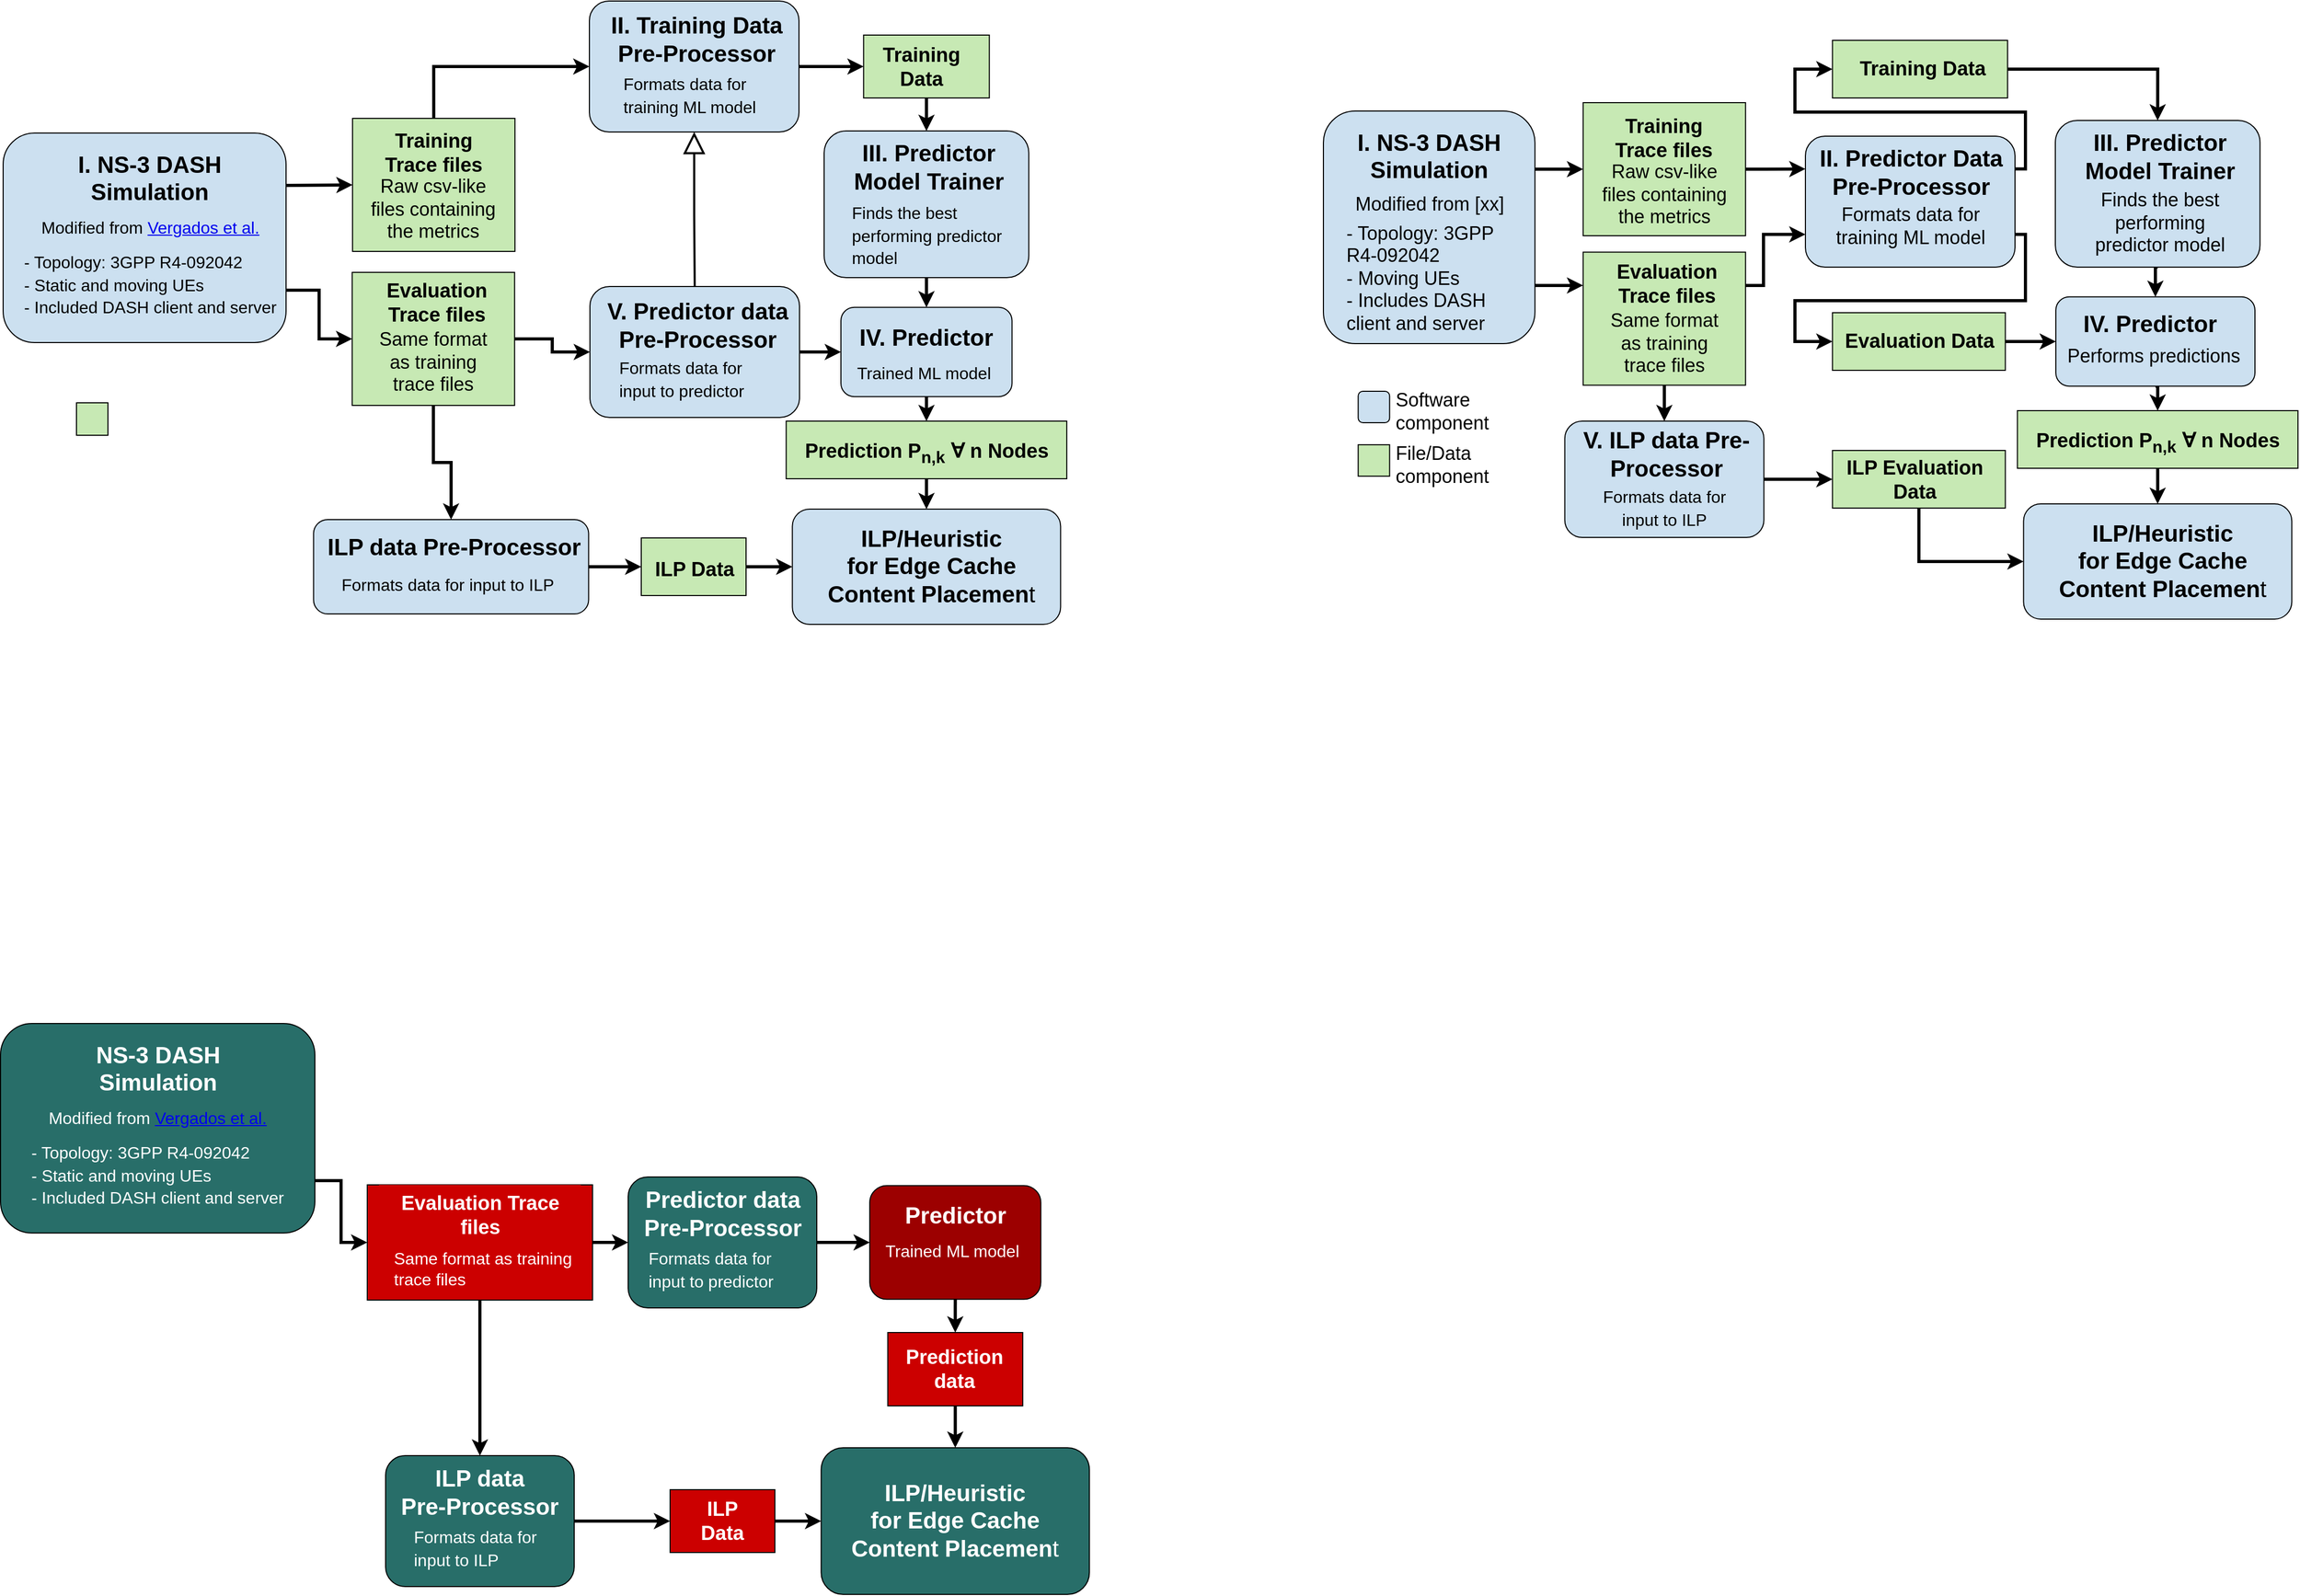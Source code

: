 <mxfile version="13.3.5" type="device"><diagram id="o5oEOTr0nIPEiHpGwdOj" name="Page-1"><mxGraphModel dx="1564" dy="854" grid="1" gridSize="10" guides="1" tooltips="1" connect="1" arrows="1" fold="1" page="1" pageScale="1" pageWidth="1169" pageHeight="827" math="0" shadow="0"><root><mxCell id="0"/><mxCell id="1" parent="0"/><mxCell id="I3qccn8HFpGEcbXWNrVS-27" style="edgeStyle=orthogonalEdgeStyle;rounded=0;orthogonalLoop=1;jettySize=auto;html=1;exitX=1;exitY=0.75;exitDx=0;exitDy=0;entryX=0;entryY=0.5;entryDx=0;entryDy=0;strokeWidth=3;fontSize=16;fontColor=#FFFFFF;" parent="1" source="I3qccn8HFpGEcbXWNrVS-1" target="I3qccn8HFpGEcbXWNrVS-16" edge="1"><mxGeometry relative="1" as="geometry"/></mxCell><mxCell id="I3qccn8HFpGEcbXWNrVS-1" value="" style="rounded=1;whiteSpace=wrap;html=1;fontColor=none;noLabel=1;fillColor=#CCE0F0;" parent="1" vertex="1"><mxGeometry x="60" y="230" width="270" height="200" as="geometry"/></mxCell><mxCell id="I3qccn8HFpGEcbXWNrVS-2" value="&lt;span style=&quot;font-size: 16px&quot;&gt;Modified from&amp;nbsp;&lt;a href=&quot;https://github.com/djvergad/dash&quot;&gt;Vergados et al.&lt;/a&gt;&lt;/span&gt;" style="text;html=1;strokeColor=none;fillColor=none;align=center;verticalAlign=middle;whiteSpace=wrap;rounded=0;fontSize=18;" parent="1" vertex="1"><mxGeometry x="77.5" y="300" width="245" height="40" as="geometry"/></mxCell><mxCell id="I3qccn8HFpGEcbXWNrVS-3" value="&lt;font style=&quot;font-size: 16px&quot;&gt;- Topology: 3GPP R4-092042&amp;nbsp;&lt;br&gt;- Static and moving UEs&lt;br&gt;- Included DASH client and server&lt;/font&gt;" style="text;html=1;strokeColor=none;fillColor=none;align=left;verticalAlign=middle;whiteSpace=wrap;rounded=0;fontSize=18;" parent="1" vertex="1"><mxGeometry x="77.505" y="340" width="243.75" height="70" as="geometry"/></mxCell><mxCell id="I3qccn8HFpGEcbXWNrVS-7" value="&lt;span style=&quot;font-family: &amp;#34;helvetica&amp;#34; ; font-style: normal ; letter-spacing: normal ; text-indent: 0px ; text-transform: none ; word-spacing: 0px ; display: inline ; float: none&quot;&gt;&lt;font size=&quot;1&quot;&gt;&lt;b style=&quot;font-size: 22px&quot;&gt;I. NS-3 DASH Simulation&lt;/b&gt;&lt;/font&gt;&lt;/span&gt;" style="text;whiteSpace=wrap;html=1;fontSize=18;align=center;" parent="1" vertex="1"><mxGeometry x="85.0" y="241.25" width="230" height="40" as="geometry"/></mxCell><mxCell id="I3qccn8HFpGEcbXWNrVS-64" style="edgeStyle=orthogonalEdgeStyle;rounded=0;orthogonalLoop=1;jettySize=auto;html=1;exitX=1;exitY=0.5;exitDx=0;exitDy=0;entryX=0;entryY=0.5;entryDx=0;entryDy=0;startArrow=none;startFill=0;startSize=6;endArrow=classic;endFill=1;endSize=6;strokeWidth=3;fontSize=16;fontColor=#FFFFFF;" parent="1" source="I3qccn8HFpGEcbXWNrVS-16" target="I3qccn8HFpGEcbXWNrVS-56" edge="1"><mxGeometry relative="1" as="geometry"/></mxCell><mxCell id="I3qccn8HFpGEcbXWNrVS-72" style="edgeStyle=orthogonalEdgeStyle;rounded=0;orthogonalLoop=1;jettySize=auto;html=1;exitX=0.5;exitY=1;exitDx=0;exitDy=0;entryX=0.5;entryY=0;entryDx=0;entryDy=0;startArrow=none;startFill=0;startSize=6;endArrow=classic;endFill=1;endSize=6;strokeWidth=3;fontSize=16;fontColor=#FFFFFF;" parent="1" source="I3qccn8HFpGEcbXWNrVS-16" target="I3qccn8HFpGEcbXWNrVS-69" edge="1"><mxGeometry relative="1" as="geometry"/></mxCell><mxCell id="I3qccn8HFpGEcbXWNrVS-16" value="" style="rounded=0;whiteSpace=wrap;html=1;fontSize=18;align=left;fillColor=#C7E9B4;noLabel=1;fontColor=none;" parent="1" vertex="1"><mxGeometry x="393.12" y="363" width="155" height="127" as="geometry"/></mxCell><mxCell id="I3qccn8HFpGEcbXWNrVS-17" value="&lt;div&gt;&lt;font face=&quot;helvetica&quot; size=&quot;1&quot;&gt;&lt;b style=&quot;font-size: 19px&quot;&gt;Evaluation Trace files&lt;/b&gt;&lt;/font&gt;&lt;/div&gt;" style="text;whiteSpace=wrap;html=1;fontSize=18;align=center;" parent="1" vertex="1"><mxGeometry x="406.56" y="363" width="134.37" height="60" as="geometry"/></mxCell><mxCell id="I3qccn8HFpGEcbXWNrVS-20" value="" style="rounded=1;whiteSpace=wrap;html=1;fontColor=none;noLabel=1;fillColor=#CCE0F0;" parent="1" vertex="1"><mxGeometry x="813.18" y="589" width="256" height="110" as="geometry"/></mxCell><mxCell id="I3qccn8HFpGEcbXWNrVS-21" value="&lt;span style=&quot;font-size: 22px&quot;&gt;&lt;b&gt;ILP/Heuristic &lt;br&gt;for Edge Cache Content Placemen&lt;/b&gt;t&lt;/span&gt;" style="text;html=1;strokeColor=none;fillColor=none;align=center;verticalAlign=middle;whiteSpace=wrap;rounded=0;fontSize=18;" parent="1" vertex="1"><mxGeometry x="827.02" y="594" width="238.32" height="100" as="geometry"/></mxCell><mxCell id="I3qccn8HFpGEcbXWNrVS-31" value="&lt;div style=&quot;font-size: 18px;&quot;&gt;Same format as training trace files&lt;/div&gt;" style="text;html=1;strokeColor=none;align=center;verticalAlign=middle;whiteSpace=wrap;rounded=0;fontSize=18;" parent="1" vertex="1"><mxGeometry x="407.34" y="421.5" width="126.56" height="55" as="geometry"/></mxCell><mxCell id="I3qccn8HFpGEcbXWNrVS-68" style="edgeStyle=orthogonalEdgeStyle;rounded=0;orthogonalLoop=1;jettySize=auto;html=1;exitX=0.5;exitY=1;exitDx=0;exitDy=0;entryX=0.5;entryY=0;entryDx=0;entryDy=0;startArrow=none;startFill=0;startSize=6;endArrow=classic;endFill=1;endSize=6;strokeWidth=3;fontSize=16;fontColor=#FFFFFF;" parent="1" source="I3qccn8HFpGEcbXWNrVS-5" target="I3qccn8HFpGEcbXWNrVS-34" edge="1"><mxGeometry relative="1" as="geometry"/></mxCell><mxCell id="I3qccn8HFpGEcbXWNrVS-5" value="" style="rounded=1;whiteSpace=wrap;html=1;fontColor=none;noLabel=1;fillColor=#CCE0F0;" parent="1" vertex="1"><mxGeometry x="843.52" y="228" width="195.31" height="140" as="geometry"/></mxCell><mxCell id="I3qccn8HFpGEcbXWNrVS-6" value="&lt;span style=&quot;font-size: 22px&quot;&gt;&lt;b&gt;III. Predictor Model Trainer&lt;/b&gt;&lt;/span&gt;" style="text;html=1;strokeColor=none;fillColor=none;align=center;verticalAlign=middle;whiteSpace=wrap;rounded=0;fontSize=18;" parent="1" vertex="1"><mxGeometry x="867.9" y="233" width="150.93" height="60" as="geometry"/></mxCell><mxCell id="I3qccn8HFpGEcbXWNrVS-19" value="&lt;font style=&quot;font-size: 16px&quot;&gt;Finds the best performing predictor model&lt;/font&gt;" style="text;html=1;strokeColor=none;fillColor=none;align=left;verticalAlign=middle;whiteSpace=wrap;rounded=0;fontSize=18;" parent="1" vertex="1"><mxGeometry x="867.9" y="293" width="156.56" height="70" as="geometry"/></mxCell><mxCell id="I3qccn8HFpGEcbXWNrVS-81" style="edgeStyle=orthogonalEdgeStyle;rounded=0;orthogonalLoop=1;jettySize=auto;html=1;exitX=0.5;exitY=1;exitDx=0;exitDy=0;entryX=0.5;entryY=0;entryDx=0;entryDy=0;startArrow=none;startFill=0;startSize=6;endArrow=classic;endFill=1;endSize=6;strokeWidth=3;fontSize=16;fontColor=#FFFFFF;" parent="1" source="I3qccn8HFpGEcbXWNrVS-34" target="I3qccn8HFpGEcbXWNrVS-75" edge="1"><mxGeometry relative="1" as="geometry"/></mxCell><mxCell id="I3qccn8HFpGEcbXWNrVS-34" value="" style="rounded=1;whiteSpace=wrap;html=1;fontColor=none;noLabel=1;fillColor=#CCE0F0;" parent="1" vertex="1"><mxGeometry x="859.54" y="396.38" width="163.27" height="85.25" as="geometry"/></mxCell><mxCell id="I3qccn8HFpGEcbXWNrVS-35" value="&lt;span style=&quot;font-size: 22px&quot;&gt;&lt;b&gt;IV. Predictor&lt;/b&gt;&lt;/span&gt;" style="text;html=1;strokeColor=none;align=center;verticalAlign=middle;whiteSpace=wrap;rounded=0;fontSize=18;" parent="1" vertex="1"><mxGeometry x="866.18" y="405.63" width="150" height="40" as="geometry"/></mxCell><mxCell id="I3qccn8HFpGEcbXWNrVS-54" style="edgeStyle=orthogonalEdgeStyle;rounded=0;orthogonalLoop=1;jettySize=auto;html=1;exitX=0.5;exitY=0;exitDx=0;exitDy=0;entryX=0;entryY=0.5;entryDx=0;entryDy=0;strokeWidth=3;fontSize=16;fontColor=#FFFFFF;" parent="1" source="I3qccn8HFpGEcbXWNrVS-4" target="I3qccn8HFpGEcbXWNrVS-41" edge="1"><mxGeometry relative="1" as="geometry"/></mxCell><mxCell id="I3qccn8HFpGEcbXWNrVS-4" value="" style="rounded=0;whiteSpace=wrap;html=1;fontSize=18;align=left;fillColor=#C7E9B4;noLabel=1;fontColor=none;" parent="1" vertex="1"><mxGeometry x="393.44" y="216" width="155" height="127" as="geometry"/></mxCell><mxCell id="I3qccn8HFpGEcbXWNrVS-10" value="&lt;div&gt;&lt;font face=&quot;helvetica&quot; size=&quot;1&quot;&gt;&lt;b style=&quot;font-size: 19px&quot;&gt;Training Trace files&lt;/b&gt;&lt;/font&gt;&lt;/div&gt;" style="text;whiteSpace=wrap;html=1;fontSize=18;align=center;" parent="1" vertex="1"><mxGeometry x="412.5" y="220.25" width="116.25" height="48.75" as="geometry"/></mxCell><mxCell id="I3qccn8HFpGEcbXWNrVS-13" value="&lt;div style=&quot;font-size: 18px&quot;&gt;&lt;span style=&quot;font-size: 18px&quot;&gt;Raw csv-like files containing the metrics&lt;/span&gt;&lt;/div&gt;" style="text;html=1;strokeColor=none;align=center;verticalAlign=middle;whiteSpace=wrap;rounded=0;fontSize=18;" parent="1" vertex="1"><mxGeometry x="403.12" y="278" width="135" height="50" as="geometry"/></mxCell><mxCell id="I3qccn8HFpGEcbXWNrVS-49" value="" style="edgeStyle=orthogonalEdgeStyle;rounded=0;orthogonalLoop=1;jettySize=auto;html=1;strokeWidth=3;fontSize=16;fontColor=#FFFFFF;entryX=0;entryY=0.5;entryDx=0;entryDy=0;" parent="1" source="I3qccn8HFpGEcbXWNrVS-41" target="I3qccn8HFpGEcbXWNrVS-44" edge="1"><mxGeometry relative="1" as="geometry"/></mxCell><mxCell id="I3qccn8HFpGEcbXWNrVS-59" style="edgeStyle=orthogonalEdgeStyle;rounded=0;orthogonalLoop=1;jettySize=auto;html=1;exitX=0.5;exitY=1;exitDx=0;exitDy=0;entryX=0.5;entryY=0;entryDx=0;entryDy=0;strokeWidth=2;fontSize=16;fontColor=#FFFFFF;startArrow=block;startFill=0;endArrow=none;endFill=0;endSize=18;startSize=16;" parent="1" source="I3qccn8HFpGEcbXWNrVS-41" target="I3qccn8HFpGEcbXWNrVS-56" edge="1"><mxGeometry relative="1" as="geometry"/></mxCell><mxCell id="I3qccn8HFpGEcbXWNrVS-41" value="" style="rounded=1;whiteSpace=wrap;html=1;fontColor=none;noLabel=1;fillColor=#CCE0F0;" parent="1" vertex="1"><mxGeometry x="619.5" y="104" width="200" height="125" as="geometry"/></mxCell><mxCell id="I3qccn8HFpGEcbXWNrVS-42" value="&lt;span style=&quot;font-size: 22px&quot;&gt;&lt;b&gt;II. Training Data &lt;br&gt;Pre-Processor&lt;/b&gt;&lt;/span&gt;" style="text;html=1;strokeColor=none;fillColor=none;align=center;verticalAlign=middle;whiteSpace=wrap;rounded=0;fontSize=18;" parent="1" vertex="1"><mxGeometry x="636.79" y="121" width="170" height="40" as="geometry"/></mxCell><mxCell id="I3qccn8HFpGEcbXWNrVS-43" value="&lt;span style=&quot;font-size: 16px&quot;&gt;Formats data for training ML model&lt;br&gt;&lt;/span&gt;" style="text;html=1;strokeColor=none;fillColor=none;align=left;verticalAlign=middle;whiteSpace=wrap;rounded=0;fontSize=18;" parent="1" vertex="1"><mxGeometry x="650.0" y="171" width="146" height="45" as="geometry"/></mxCell><mxCell id="I3qccn8HFpGEcbXWNrVS-67" style="edgeStyle=orthogonalEdgeStyle;rounded=0;orthogonalLoop=1;jettySize=auto;html=1;exitX=0.5;exitY=1;exitDx=0;exitDy=0;entryX=0.5;entryY=0;entryDx=0;entryDy=0;startArrow=none;startFill=0;startSize=6;endArrow=classic;endFill=1;endSize=6;strokeWidth=3;fontSize=16;fontColor=#FFFFFF;" parent="1" source="I3qccn8HFpGEcbXWNrVS-44" target="I3qccn8HFpGEcbXWNrVS-5" edge="1"><mxGeometry relative="1" as="geometry"/></mxCell><mxCell id="I3qccn8HFpGEcbXWNrVS-44" value="" style="rounded=0;whiteSpace=wrap;html=1;fontSize=18;align=left;fillColor=#C7E9B4;noLabel=1;fontColor=none;" parent="1" vertex="1"><mxGeometry x="881.17" y="136.5" width="120" height="60" as="geometry"/></mxCell><mxCell id="I3qccn8HFpGEcbXWNrVS-45" value="&lt;b&gt;&lt;font style=&quot;font-size: 19px&quot;&gt;Training Data&lt;/font&gt;&lt;/b&gt;" style="text;html=1;strokeColor=none;align=center;verticalAlign=middle;whiteSpace=wrap;rounded=0;fontSize=18;fillColor=#C7E9B4;" parent="1" vertex="1"><mxGeometry x="891.17" y="146.5" width="90.5" height="40" as="geometry"/></mxCell><mxCell id="I3qccn8HFpGEcbXWNrVS-66" style="edgeStyle=orthogonalEdgeStyle;rounded=0;orthogonalLoop=1;jettySize=auto;html=1;exitX=1;exitY=0.5;exitDx=0;exitDy=0;entryX=0;entryY=0.5;entryDx=0;entryDy=0;startArrow=none;startFill=0;startSize=6;endArrow=classic;endFill=1;endSize=6;strokeWidth=3;fontSize=16;fontColor=#FFFFFF;" parent="1" source="I3qccn8HFpGEcbXWNrVS-56" target="I3qccn8HFpGEcbXWNrVS-34" edge="1"><mxGeometry relative="1" as="geometry"/></mxCell><mxCell id="I3qccn8HFpGEcbXWNrVS-56" value="" style="rounded=1;whiteSpace=wrap;html=1;fontColor=none;noLabel=1;fillColor=#CCE0F0;" parent="1" vertex="1"><mxGeometry x="620" y="376.5" width="200" height="125" as="geometry"/></mxCell><mxCell id="I3qccn8HFpGEcbXWNrVS-57" value="&lt;span style=&quot;font-size: 22px&quot;&gt;&lt;b&gt;V. Predictor data Pre-Processor&lt;/b&gt;&lt;/span&gt;" style="text;html=1;strokeColor=none;fillColor=none;align=center;verticalAlign=middle;whiteSpace=wrap;rounded=0;fontSize=18;" parent="1" vertex="1"><mxGeometry x="633.18" y="394" width="180" height="40" as="geometry"/></mxCell><mxCell id="I3qccn8HFpGEcbXWNrVS-58" value="&lt;span style=&quot;font-size: 16px&quot;&gt;Formats data for input to predictor&lt;br&gt;&lt;/span&gt;" style="text;html=1;strokeColor=none;fillColor=none;align=left;verticalAlign=middle;whiteSpace=wrap;rounded=0;fontSize=18;" parent="1" vertex="1"><mxGeometry x="646.0" y="442.5" width="146" height="45" as="geometry"/></mxCell><mxCell id="I3qccn8HFpGEcbXWNrVS-63" value="" style="endArrow=classic;html=1;strokeWidth=3;fontSize=16;fontColor=#FFFFFF;exitX=1;exitY=0.25;exitDx=0;exitDy=0;entryX=0;entryY=0.5;entryDx=0;entryDy=0;" parent="1" source="I3qccn8HFpGEcbXWNrVS-1" target="I3qccn8HFpGEcbXWNrVS-4" edge="1"><mxGeometry width="50" height="50" relative="1" as="geometry"><mxPoint x="330" y="195" as="sourcePoint"/><mxPoint x="380" y="145" as="targetPoint"/><Array as="points"/></mxGeometry></mxCell><mxCell id="I3qccn8HFpGEcbXWNrVS-83" style="edgeStyle=orthogonalEdgeStyle;rounded=0;orthogonalLoop=1;jettySize=auto;html=1;exitX=1;exitY=0.5;exitDx=0;exitDy=0;entryX=0;entryY=0.5;entryDx=0;entryDy=0;startArrow=none;startFill=0;startSize=6;endArrow=classic;endFill=1;endSize=6;strokeWidth=3;fontSize=16;fontColor=#FFFFFF;" parent="1" source="I3qccn8HFpGEcbXWNrVS-69" target="I3qccn8HFpGEcbXWNrVS-73" edge="1"><mxGeometry relative="1" as="geometry"><mxPoint x="628.87" y="647.75" as="targetPoint"/></mxGeometry></mxCell><mxCell id="I3qccn8HFpGEcbXWNrVS-69" value="" style="rounded=1;whiteSpace=wrap;html=1;fontColor=none;noLabel=1;fillColor=#CCE0F0;" parent="1" vertex="1"><mxGeometry x="356.25" y="599" width="262.5" height="90" as="geometry"/></mxCell><mxCell id="I3qccn8HFpGEcbXWNrVS-70" value="&lt;span style=&quot;font-size: 22px&quot;&gt;&lt;b&gt;ILP data Pre-Processor&lt;/b&gt;&lt;/span&gt;" style="text;html=1;strokeColor=none;fillColor=none;align=center;verticalAlign=middle;whiteSpace=wrap;rounded=0;fontSize=18;" parent="1" vertex="1"><mxGeometry x="365.25" y="606.25" width="250.5" height="40" as="geometry"/></mxCell><mxCell id="I3qccn8HFpGEcbXWNrVS-71" value="&lt;span style=&quot;font-size: 16px&quot;&gt;Formats data for input to ILP&lt;br&gt;&lt;/span&gt;" style="text;html=1;strokeColor=none;fillColor=none;align=left;verticalAlign=middle;whiteSpace=wrap;rounded=0;fontSize=18;" parent="1" vertex="1"><mxGeometry x="380.88" y="638.75" width="219.25" height="45" as="geometry"/></mxCell><mxCell id="I3qccn8HFpGEcbXWNrVS-84" style="edgeStyle=orthogonalEdgeStyle;rounded=0;orthogonalLoop=1;jettySize=auto;html=1;exitX=1;exitY=0.5;exitDx=0;exitDy=0;entryX=0;entryY=0.5;entryDx=0;entryDy=0;startArrow=none;startFill=0;startSize=6;endArrow=classic;endFill=1;endSize=6;strokeWidth=3;fontSize=16;fontColor=#FFFFFF;" parent="1" source="I3qccn8HFpGEcbXWNrVS-73" target="I3qccn8HFpGEcbXWNrVS-20" edge="1"><mxGeometry relative="1" as="geometry"/></mxCell><mxCell id="I3qccn8HFpGEcbXWNrVS-73" value="" style="rounded=0;whiteSpace=wrap;html=1;fontSize=19;align=left;fillColor=#C7E9B4;noLabel=1;fontColor=none;" parent="1" vertex="1"><mxGeometry x="669" y="616.5" width="100" height="55" as="geometry"/></mxCell><mxCell id="I3qccn8HFpGEcbXWNrVS-74" value="&lt;span style=&quot;font-size: 19px&quot;&gt;&lt;b style=&quot;font-size: 19px&quot;&gt;ILP Data&lt;/b&gt;&lt;/span&gt;" style="text;html=1;strokeColor=none;align=center;verticalAlign=middle;whiteSpace=wrap;rounded=0;fontSize=19;" parent="1" vertex="1"><mxGeometry x="677.37" y="626.5" width="86.25" height="40" as="geometry"/></mxCell><mxCell id="I3qccn8HFpGEcbXWNrVS-82" style="edgeStyle=orthogonalEdgeStyle;rounded=0;orthogonalLoop=1;jettySize=auto;html=1;exitX=0.5;exitY=1;exitDx=0;exitDy=0;entryX=0.5;entryY=0;entryDx=0;entryDy=0;startArrow=none;startFill=0;startSize=6;endArrow=classic;endFill=1;endSize=6;strokeWidth=3;fontSize=16;fontColor=#FFFFFF;" parent="1" source="I3qccn8HFpGEcbXWNrVS-75" target="I3qccn8HFpGEcbXWNrVS-20" edge="1"><mxGeometry relative="1" as="geometry"/></mxCell><mxCell id="I3qccn8HFpGEcbXWNrVS-75" value="" style="rounded=0;whiteSpace=wrap;html=1;fontSize=18;align=left;fillColor=#C7E9B4;noLabel=1;fontColor=none;" parent="1" vertex="1"><mxGeometry x="807.29" y="505" width="267.79" height="55" as="geometry"/></mxCell><mxCell id="I3qccn8HFpGEcbXWNrVS-77" value="&lt;span style=&quot;font-size: 20px&quot;&gt;&lt;font style=&quot;font-size: 19px&quot;&gt;Prediction P&lt;sub&gt;n,k&lt;/sub&gt;&lt;/font&gt;&lt;font style=&quot;font-size: 20px&quot;&gt;&amp;nbsp;&lt;/font&gt;&lt;/span&gt;&lt;span style=&quot;font-family: sans-serif;&quot;&gt;&lt;font style=&quot;font-size: 19px&quot;&gt;∀ n Nodes&lt;/font&gt;&lt;/span&gt;" style="text;html=1;strokeColor=none;align=center;verticalAlign=middle;whiteSpace=wrap;rounded=0;fontSize=16;fontStyle=1;" parent="1" vertex="1"><mxGeometry x="820.6" y="510" width="241.17" height="50" as="geometry"/></mxCell><mxCell id="I3qccn8HFpGEcbXWNrVS-80" value="&lt;span style=&quot;font-size: 16px&quot;&gt;Trained ML model&lt;br&gt;&lt;/span&gt;" style="text;html=1;strokeColor=none;align=left;verticalAlign=middle;whiteSpace=wrap;rounded=0;fontSize=18;" parent="1" vertex="1"><mxGeometry x="872.84" y="436.38" width="146" height="45" as="geometry"/></mxCell><mxCell id="I3qccn8HFpGEcbXWNrVS-87" style="edgeStyle=orthogonalEdgeStyle;rounded=0;orthogonalLoop=1;jettySize=auto;html=1;exitX=1;exitY=0.75;exitDx=0;exitDy=0;entryX=0;entryY=0.5;entryDx=0;entryDy=0;strokeWidth=3;fontSize=16;fontColor=#FFFFFF;" parent="1" source="I3qccn8HFpGEcbXWNrVS-88" target="I3qccn8HFpGEcbXWNrVS-94" edge="1"><mxGeometry relative="1" as="geometry"/></mxCell><mxCell id="I3qccn8HFpGEcbXWNrVS-88" value="" style="rounded=1;whiteSpace=wrap;html=1;fontColor=none;noLabel=1;fillColor=#286E69;" parent="1" vertex="1"><mxGeometry x="57.5" y="1080" width="300" height="200" as="geometry"/></mxCell><mxCell id="I3qccn8HFpGEcbXWNrVS-89" value="&lt;span style=&quot;font-size: 16px&quot;&gt;Modified from&amp;nbsp;&lt;a href=&quot;https://github.com/djvergad/dash&quot;&gt;Vergados et al.&lt;/a&gt;&lt;/span&gt;" style="text;html=1;strokeColor=none;fillColor=none;align=center;verticalAlign=middle;whiteSpace=wrap;rounded=0;fontSize=18;fontColor=#FFFFFF;" parent="1" vertex="1"><mxGeometry x="85" y="1150" width="245" height="40" as="geometry"/></mxCell><mxCell id="I3qccn8HFpGEcbXWNrVS-90" value="&lt;font style=&quot;font-size: 16px&quot;&gt;- Topology: 3GPP R4-092042&amp;nbsp;&lt;br&gt;- Static and moving UEs&lt;br&gt;- Included DASH client and server&lt;/font&gt;" style="text;html=1;strokeColor=none;fillColor=none;align=left;verticalAlign=middle;whiteSpace=wrap;rounded=0;fontSize=18;fontColor=#FFFFFF;" parent="1" vertex="1"><mxGeometry x="85.005" y="1190" width="243.75" height="70" as="geometry"/></mxCell><mxCell id="I3qccn8HFpGEcbXWNrVS-91" value="&lt;span style=&quot;color: rgb(255 , 255 , 255) ; font-family: &amp;#34;helvetica&amp;#34; ; font-style: normal ; letter-spacing: normal ; text-indent: 0px ; text-transform: none ; word-spacing: 0px ; display: inline ; float: none&quot;&gt;&lt;font size=&quot;1&quot;&gt;&lt;b style=&quot;font-size: 22px&quot;&gt;NS-3 DASH Simulation&lt;/b&gt;&lt;/font&gt;&lt;/span&gt;" style="text;whiteSpace=wrap;html=1;fontSize=18;fontColor=#FFFFFF;align=center;" parent="1" vertex="1"><mxGeometry x="92.5" y="1091.25" width="230" height="40" as="geometry"/></mxCell><mxCell id="I3qccn8HFpGEcbXWNrVS-92" style="edgeStyle=orthogonalEdgeStyle;rounded=0;orthogonalLoop=1;jettySize=auto;html=1;exitX=1;exitY=0.5;exitDx=0;exitDy=0;entryX=0;entryY=0.5;entryDx=0;entryDy=0;startArrow=none;startFill=0;startSize=6;endArrow=classic;endFill=1;endSize=6;strokeWidth=3;fontSize=16;fontColor=#FFFFFF;" parent="1" source="I3qccn8HFpGEcbXWNrVS-94" target="I3qccn8HFpGEcbXWNrVS-119" edge="1"><mxGeometry relative="1" as="geometry"/></mxCell><mxCell id="I3qccn8HFpGEcbXWNrVS-93" style="edgeStyle=orthogonalEdgeStyle;rounded=0;orthogonalLoop=1;jettySize=auto;html=1;exitX=0.5;exitY=1;exitDx=0;exitDy=0;entryX=0.5;entryY=0;entryDx=0;entryDy=0;startArrow=none;startFill=0;startSize=6;endArrow=classic;endFill=1;endSize=6;strokeWidth=3;fontSize=16;fontColor=#FFFFFF;" parent="1" source="I3qccn8HFpGEcbXWNrVS-94" target="I3qccn8HFpGEcbXWNrVS-124" edge="1"><mxGeometry relative="1" as="geometry"/></mxCell><mxCell id="I3qccn8HFpGEcbXWNrVS-94" value="" style="rounded=0;whiteSpace=wrap;html=1;fillColor=#CC0000;fontSize=18;fontColor=#FFFFFF;align=left;" parent="1" vertex="1"><mxGeometry x="407.5" y="1234" width="215" height="110" as="geometry"/></mxCell><mxCell id="I3qccn8HFpGEcbXWNrVS-95" value="&lt;div&gt;&lt;font face=&quot;helvetica&quot; size=&quot;1&quot;&gt;&lt;b style=&quot;font-size: 19px&quot;&gt;Evaluation Trace files&lt;/b&gt;&lt;/font&gt;&lt;/div&gt;" style="text;whiteSpace=wrap;html=1;fontSize=18;fontColor=#FFFFFF;align=center;fillColor=#CC0000;" parent="1" vertex="1"><mxGeometry x="418.75" y="1234" width="192.5" height="60" as="geometry"/></mxCell><mxCell id="I3qccn8HFpGEcbXWNrVS-96" value="" style="rounded=1;whiteSpace=wrap;html=1;fontColor=none;noLabel=1;fillColor=#286E69;" parent="1" vertex="1"><mxGeometry x="840.68" y="1485" width="256" height="140" as="geometry"/></mxCell><mxCell id="I3qccn8HFpGEcbXWNrVS-97" value="&lt;span style=&quot;font-size: 22px&quot;&gt;&lt;b&gt;ILP/Heuristic &lt;br&gt;for Edge Cache Content Placemen&lt;/b&gt;t&lt;/span&gt;" style="text;html=1;strokeColor=none;fillColor=none;align=center;verticalAlign=middle;whiteSpace=wrap;rounded=0;fontSize=18;fontColor=#FFFFFF;" parent="1" vertex="1"><mxGeometry x="849.18" y="1505" width="239" height="100" as="geometry"/></mxCell><mxCell id="I3qccn8HFpGEcbXWNrVS-98" value="&lt;div style=&quot;&quot;&gt;Same format as training trace files&lt;/div&gt;" style="text;html=1;strokeColor=none;fillColor=#CC0000;align=left;verticalAlign=middle;whiteSpace=wrap;rounded=0;fontSize=16;fontColor=#FFFFFF;" parent="1" vertex="1"><mxGeometry x="431.25" y="1304" width="180" height="20" as="geometry"/></mxCell><mxCell id="I3qccn8HFpGEcbXWNrVS-103" style="edgeStyle=orthogonalEdgeStyle;rounded=0;orthogonalLoop=1;jettySize=auto;html=1;exitX=0.5;exitY=1;exitDx=0;exitDy=0;entryX=0.5;entryY=0;entryDx=0;entryDy=0;startArrow=none;startFill=0;startSize=6;endArrow=classic;endFill=1;endSize=6;strokeWidth=3;fontSize=16;fontColor=#FFFFFF;" parent="1" source="I3qccn8HFpGEcbXWNrVS-104" target="I3qccn8HFpGEcbXWNrVS-131" edge="1"><mxGeometry relative="1" as="geometry"/></mxCell><mxCell id="I3qccn8HFpGEcbXWNrVS-104" value="" style="rounded=1;whiteSpace=wrap;html=1;fontColor=none;noLabel=1;fillColor=#9C0000;" parent="1" vertex="1"><mxGeometry x="887.04" y="1234.75" width="163.27" height="108.5" as="geometry"/></mxCell><mxCell id="I3qccn8HFpGEcbXWNrVS-105" value="&lt;span style=&quot;font-size: 22px&quot;&gt;&lt;b&gt;Predictor&lt;/b&gt;&lt;/span&gt;" style="text;html=1;strokeColor=none;fillColor=#9C0000;align=center;verticalAlign=middle;whiteSpace=wrap;rounded=0;fontSize=18;fontColor=#FFFFFF;" parent="1" vertex="1"><mxGeometry x="893.68" y="1244" width="150" height="40" as="geometry"/></mxCell><mxCell id="I3qccn8HFpGEcbXWNrVS-118" style="edgeStyle=orthogonalEdgeStyle;rounded=0;orthogonalLoop=1;jettySize=auto;html=1;exitX=1;exitY=0.5;exitDx=0;exitDy=0;entryX=0;entryY=0.5;entryDx=0;entryDy=0;startArrow=none;startFill=0;startSize=6;endArrow=classic;endFill=1;endSize=6;strokeWidth=3;fontSize=16;fontColor=#FFFFFF;" parent="1" source="I3qccn8HFpGEcbXWNrVS-119" target="I3qccn8HFpGEcbXWNrVS-104" edge="1"><mxGeometry relative="1" as="geometry"/></mxCell><mxCell id="I3qccn8HFpGEcbXWNrVS-119" value="" style="rounded=1;whiteSpace=wrap;html=1;fontColor=none;noLabel=1;fillColor=#286E69;" parent="1" vertex="1"><mxGeometry x="656.5" y="1226.5" width="180" height="125" as="geometry"/></mxCell><mxCell id="I3qccn8HFpGEcbXWNrVS-120" value="&lt;span style=&quot;font-size: 22px&quot;&gt;&lt;b&gt;Predictor data Pre-Processor&lt;/b&gt;&lt;/span&gt;" style="text;html=1;strokeColor=none;fillColor=none;align=center;verticalAlign=middle;whiteSpace=wrap;rounded=0;fontSize=18;fontColor=#FFFFFF;" parent="1" vertex="1"><mxGeometry x="668.5" y="1241.5" width="156" height="40" as="geometry"/></mxCell><mxCell id="I3qccn8HFpGEcbXWNrVS-121" value="&lt;span style=&quot;font-size: 16px&quot;&gt;Formats data for input to predictor&lt;br&gt;&lt;/span&gt;" style="text;html=1;strokeColor=none;fillColor=none;align=left;verticalAlign=middle;whiteSpace=wrap;rounded=0;fontSize=18;fontColor=#FFFFFF;" parent="1" vertex="1"><mxGeometry x="673.5" y="1292.5" width="146" height="45" as="geometry"/></mxCell><mxCell id="I3qccn8HFpGEcbXWNrVS-123" style="edgeStyle=orthogonalEdgeStyle;rounded=0;orthogonalLoop=1;jettySize=auto;html=1;exitX=1;exitY=0.5;exitDx=0;exitDy=0;entryX=0;entryY=0.5;entryDx=0;entryDy=0;startArrow=none;startFill=0;startSize=6;endArrow=classic;endFill=1;endSize=6;strokeWidth=3;fontSize=16;fontColor=#FFFFFF;" parent="1" source="I3qccn8HFpGEcbXWNrVS-124" target="I3qccn8HFpGEcbXWNrVS-128" edge="1"><mxGeometry relative="1" as="geometry"/></mxCell><mxCell id="I3qccn8HFpGEcbXWNrVS-124" value="" style="rounded=1;whiteSpace=wrap;html=1;fontColor=none;noLabel=1;fillColor=#286E69;" parent="1" vertex="1"><mxGeometry x="425" y="1492.5" width="180" height="125" as="geometry"/></mxCell><mxCell id="I3qccn8HFpGEcbXWNrVS-125" value="&lt;span style=&quot;font-size: 22px&quot;&gt;&lt;b&gt;ILP data &lt;br&gt;Pre-Processor&lt;/b&gt;&lt;/span&gt;" style="text;html=1;strokeColor=none;fillColor=none;align=center;verticalAlign=middle;whiteSpace=wrap;rounded=0;fontSize=18;fontColor=#FFFFFF;" parent="1" vertex="1"><mxGeometry x="437" y="1507.5" width="156" height="40" as="geometry"/></mxCell><mxCell id="I3qccn8HFpGEcbXWNrVS-126" value="&lt;span style=&quot;font-size: 16px&quot;&gt;Formats data for input to ILP&lt;br&gt;&lt;/span&gt;" style="text;html=1;strokeColor=none;fillColor=none;align=left;verticalAlign=middle;whiteSpace=wrap;rounded=0;fontSize=18;fontColor=#FFFFFF;" parent="1" vertex="1"><mxGeometry x="449.5" y="1558.5" width="146" height="45" as="geometry"/></mxCell><mxCell id="I3qccn8HFpGEcbXWNrVS-127" style="edgeStyle=orthogonalEdgeStyle;rounded=0;orthogonalLoop=1;jettySize=auto;html=1;exitX=1;exitY=0.5;exitDx=0;exitDy=0;entryX=0;entryY=0.5;entryDx=0;entryDy=0;startArrow=none;startFill=0;startSize=6;endArrow=classic;endFill=1;endSize=6;strokeWidth=3;fontSize=16;fontColor=#FFFFFF;" parent="1" source="I3qccn8HFpGEcbXWNrVS-128" target="I3qccn8HFpGEcbXWNrVS-96" edge="1"><mxGeometry relative="1" as="geometry"/></mxCell><mxCell id="I3qccn8HFpGEcbXWNrVS-128" value="" style="rounded=0;whiteSpace=wrap;html=1;fillColor=#CC0000;fontSize=19;fontColor=#FFFFFF;align=left;" parent="1" vertex="1"><mxGeometry x="696.5" y="1525" width="100" height="60" as="geometry"/></mxCell><mxCell id="I3qccn8HFpGEcbXWNrVS-129" value="&lt;span style=&quot;font-size: 19px&quot;&gt;&lt;b style=&quot;font-size: 19px;&quot;&gt;ILP&lt;br style=&quot;font-size: 19px;&quot;&gt;Data&lt;/b&gt;&lt;/span&gt;" style="text;html=1;strokeColor=none;fillColor=#CC0000;align=center;verticalAlign=middle;whiteSpace=wrap;rounded=0;fontSize=19;fontColor=#FFFFFF;" parent="1" vertex="1"><mxGeometry x="701.25" y="1535" width="90.5" height="40" as="geometry"/></mxCell><mxCell id="I3qccn8HFpGEcbXWNrVS-130" style="edgeStyle=orthogonalEdgeStyle;rounded=0;orthogonalLoop=1;jettySize=auto;html=1;exitX=0.5;exitY=1;exitDx=0;exitDy=0;entryX=0.5;entryY=0;entryDx=0;entryDy=0;startArrow=none;startFill=0;startSize=6;endArrow=classic;endFill=1;endSize=6;strokeWidth=3;fontSize=16;fontColor=#FFFFFF;" parent="1" source="I3qccn8HFpGEcbXWNrVS-131" target="I3qccn8HFpGEcbXWNrVS-96" edge="1"><mxGeometry relative="1" as="geometry"/></mxCell><mxCell id="I3qccn8HFpGEcbXWNrVS-131" value="" style="rounded=0;whiteSpace=wrap;html=1;fillColor=#CC0000;fontSize=18;fontColor=#FFFFFF;align=left;" parent="1" vertex="1"><mxGeometry x="904.26" y="1375" width="128.82" height="70" as="geometry"/></mxCell><mxCell id="I3qccn8HFpGEcbXWNrVS-132" value="&lt;b&gt;&lt;font style=&quot;font-size: 19px&quot;&gt;Prediction data&lt;/font&gt;&lt;/b&gt;" style="text;html=1;strokeColor=none;fillColor=none;align=center;verticalAlign=middle;whiteSpace=wrap;rounded=0;fontSize=16;fontColor=#FFFFFF;" parent="1" vertex="1"><mxGeometry x="913.08" y="1385" width="110" height="50" as="geometry"/></mxCell><mxCell id="I3qccn8HFpGEcbXWNrVS-133" value="&lt;span style=&quot;font-size: 16px&quot;&gt;Trained ML model&lt;br&gt;&lt;/span&gt;" style="text;html=1;strokeColor=none;fillColor=none;align=left;verticalAlign=middle;whiteSpace=wrap;rounded=0;fontSize=18;fontColor=#FFFFFF;" parent="1" vertex="1"><mxGeometry x="900.34" y="1274.75" width="146" height="45" as="geometry"/></mxCell><mxCell id="YYxP_l2dLVia0IZ9zrr3-6" value="" style="rounded=0;whiteSpace=wrap;html=1;fontSize=18;align=left;fillColor=#C7E9B4;noLabel=1;fontColor=none;" vertex="1" parent="1"><mxGeometry x="130" y="487.5" width="30" height="31" as="geometry"/></mxCell><mxCell id="YYxP_l2dLVia0IZ9zrr3-10" style="edgeStyle=orthogonalEdgeStyle;rounded=0;orthogonalLoop=1;jettySize=auto;html=1;exitX=1;exitY=0.75;exitDx=0;exitDy=0;entryX=0;entryY=0.25;entryDx=0;entryDy=0;strokeWidth=3;fontSize=16;fontColor=#FFFFFF;" edge="1" parent="1" source="YYxP_l2dLVia0IZ9zrr3-11" target="YYxP_l2dLVia0IZ9zrr3-17"><mxGeometry relative="1" as="geometry"/></mxCell><mxCell id="YYxP_l2dLVia0IZ9zrr3-58" style="edgeStyle=orthogonalEdgeStyle;rounded=0;orthogonalLoop=1;jettySize=auto;html=1;exitX=1;exitY=0.25;exitDx=0;exitDy=0;entryX=0;entryY=0.5;entryDx=0;entryDy=0;fontSize=18;fontColor=#000000;strokeWidth=3;" edge="1" parent="1" source="YYxP_l2dLVia0IZ9zrr3-11" target="YYxP_l2dLVia0IZ9zrr3-30"><mxGeometry relative="1" as="geometry"/></mxCell><mxCell id="YYxP_l2dLVia0IZ9zrr3-11" value="" style="rounded=1;whiteSpace=wrap;html=1;fontColor=none;noLabel=1;fillColor=#CCE0F0;" vertex="1" parent="1"><mxGeometry x="1320" y="209" width="201.88" height="222" as="geometry"/></mxCell><mxCell id="YYxP_l2dLVia0IZ9zrr3-12" value="&lt;font style=&quot;font-size: 18px&quot;&gt;Modified from [xx]&lt;/font&gt;" style="text;html=1;strokeColor=none;fillColor=none;align=center;verticalAlign=middle;whiteSpace=wrap;rounded=0;fontSize=18;" vertex="1" parent="1"><mxGeometry x="1343.69" y="278" width="154.5" height="40" as="geometry"/></mxCell><mxCell id="YYxP_l2dLVia0IZ9zrr3-13" value="&lt;font style=&quot;font-size: 18px&quot;&gt;- Topology: 3GPP R4-092042&amp;nbsp;&lt;br&gt;- Moving UEs&lt;br&gt;- Includes DASH client and server&lt;/font&gt;" style="text;html=1;strokeColor=none;fillColor=none;align=left;verticalAlign=middle;whiteSpace=wrap;rounded=0;fontSize=18;" vertex="1" parent="1"><mxGeometry x="1340.255" y="328" width="161.37" height="82" as="geometry"/></mxCell><mxCell id="YYxP_l2dLVia0IZ9zrr3-14" value="&lt;span style=&quot;font-family: &amp;#34;helvetica&amp;#34; ; font-style: normal ; letter-spacing: normal ; text-indent: 0px ; text-transform: none ; word-spacing: 0px ; display: inline ; float: none&quot;&gt;&lt;font size=&quot;1&quot;&gt;&lt;b style=&quot;font-size: 22px&quot;&gt;I. NS-3 DASH Simulation&lt;/b&gt;&lt;/font&gt;&lt;/span&gt;" style="text;whiteSpace=wrap;html=1;fontSize=18;align=center;" vertex="1" parent="1"><mxGeometry x="1340.88" y="220.25" width="160.12" height="61" as="geometry"/></mxCell><mxCell id="YYxP_l2dLVia0IZ9zrr3-15" style="edgeStyle=orthogonalEdgeStyle;rounded=0;orthogonalLoop=1;jettySize=auto;html=1;exitX=1;exitY=0.25;exitDx=0;exitDy=0;entryX=0;entryY=0.75;entryDx=0;entryDy=0;startArrow=none;startFill=0;startSize=6;endArrow=classic;endFill=1;endSize=6;strokeWidth=3;fontSize=16;fontColor=#FFFFFF;" edge="1" parent="1" source="YYxP_l2dLVia0IZ9zrr3-17" target="YYxP_l2dLVia0IZ9zrr3-35"><mxGeometry relative="1" as="geometry"><mxPoint x="1806" y="429" as="targetPoint"/><Array as="points"><mxPoint x="1740" y="376"/><mxPoint x="1740" y="327"/></Array></mxGeometry></mxCell><mxCell id="YYxP_l2dLVia0IZ9zrr3-16" style="edgeStyle=orthogonalEdgeStyle;rounded=0;orthogonalLoop=1;jettySize=auto;html=1;exitX=0.5;exitY=1;exitDx=0;exitDy=0;entryX=0.5;entryY=0;entryDx=0;entryDy=0;startArrow=none;startFill=0;startSize=6;endArrow=classic;endFill=1;endSize=6;strokeWidth=3;fontSize=16;fontColor=#FFFFFF;" edge="1" parent="1" source="YYxP_l2dLVia0IZ9zrr3-17" target="YYxP_l2dLVia0IZ9zrr3-47"><mxGeometry relative="1" as="geometry"/></mxCell><mxCell id="YYxP_l2dLVia0IZ9zrr3-17" value="" style="rounded=0;whiteSpace=wrap;html=1;fontSize=18;align=left;fillColor=#C7E9B4;noLabel=1;fontColor=none;" vertex="1" parent="1"><mxGeometry x="1567.86" y="343.7" width="155" height="127" as="geometry"/></mxCell><mxCell id="YYxP_l2dLVia0IZ9zrr3-18" value="&lt;div&gt;&lt;font face=&quot;helvetica&quot; size=&quot;1&quot;&gt;&lt;b style=&quot;font-size: 19px&quot;&gt;Evaluation Trace files&lt;/b&gt;&lt;/font&gt;&lt;/div&gt;" style="text;whiteSpace=wrap;html=1;fontSize=18;align=center;" vertex="1" parent="1"><mxGeometry x="1581.3" y="344.6" width="134.37" height="60" as="geometry"/></mxCell><mxCell id="YYxP_l2dLVia0IZ9zrr3-19" value="" style="rounded=1;whiteSpace=wrap;html=1;fontColor=none;noLabel=1;fillColor=#CCE0F0;" vertex="1" parent="1"><mxGeometry x="1988.18" y="584" width="256" height="110" as="geometry"/></mxCell><mxCell id="YYxP_l2dLVia0IZ9zrr3-20" value="&lt;span style=&quot;font-size: 22px&quot;&gt;&lt;b&gt;ILP/Heuristic &lt;br&gt;for Edge Cache Content Placemen&lt;/b&gt;t&lt;/span&gt;" style="text;html=1;strokeColor=none;fillColor=none;align=center;verticalAlign=middle;whiteSpace=wrap;rounded=0;fontSize=18;" vertex="1" parent="1"><mxGeometry x="2002.02" y="589" width="238.32" height="100" as="geometry"/></mxCell><mxCell id="YYxP_l2dLVia0IZ9zrr3-21" value="&lt;div style=&quot;font-size: 18px;&quot;&gt;Same format as training trace files&lt;/div&gt;" style="text;html=1;strokeColor=none;align=center;verticalAlign=middle;whiteSpace=wrap;rounded=0;fontSize=18;" vertex="1" parent="1"><mxGeometry x="1582.08" y="403.1" width="126.56" height="55" as="geometry"/></mxCell><mxCell id="YYxP_l2dLVia0IZ9zrr3-22" style="edgeStyle=orthogonalEdgeStyle;rounded=0;orthogonalLoop=1;jettySize=auto;html=1;exitX=0.5;exitY=1;exitDx=0;exitDy=0;entryX=0.5;entryY=0;entryDx=0;entryDy=0;startArrow=none;startFill=0;startSize=6;endArrow=classic;endFill=1;endSize=6;strokeWidth=3;fontSize=16;fontColor=#FFFFFF;" edge="1" parent="1" source="YYxP_l2dLVia0IZ9zrr3-23" target="YYxP_l2dLVia0IZ9zrr3-27"><mxGeometry relative="1" as="geometry"/></mxCell><mxCell id="YYxP_l2dLVia0IZ9zrr3-23" value="" style="rounded=1;whiteSpace=wrap;html=1;fontColor=none;noLabel=1;fillColor=#CCE0F0;" vertex="1" parent="1"><mxGeometry x="2018.52" y="218" width="195.31" height="140" as="geometry"/></mxCell><mxCell id="YYxP_l2dLVia0IZ9zrr3-24" value="&lt;span style=&quot;font-size: 22px&quot;&gt;&lt;b&gt;III. Predictor Model Trainer&lt;/b&gt;&lt;/span&gt;" style="text;html=1;strokeColor=none;fillColor=none;align=center;verticalAlign=middle;whiteSpace=wrap;rounded=0;fontSize=18;" vertex="1" parent="1"><mxGeometry x="2042.9" y="223" width="150.93" height="60" as="geometry"/></mxCell><mxCell id="YYxP_l2dLVia0IZ9zrr3-25" value="&lt;font style=&quot;font-size: 18px&quot;&gt;Finds the best performing predictor model&lt;/font&gt;" style="text;html=1;strokeColor=none;fillColor=none;align=center;verticalAlign=middle;whiteSpace=wrap;rounded=0;fontSize=18;" vertex="1" parent="1"><mxGeometry x="2040.09" y="281.25" width="156.56" height="70" as="geometry"/></mxCell><mxCell id="YYxP_l2dLVia0IZ9zrr3-26" style="edgeStyle=orthogonalEdgeStyle;rounded=0;orthogonalLoop=1;jettySize=auto;html=1;exitX=0.5;exitY=1;exitDx=0;exitDy=0;entryX=0.5;entryY=0;entryDx=0;entryDy=0;startArrow=none;startFill=0;startSize=6;endArrow=classic;endFill=1;endSize=6;strokeWidth=3;fontSize=16;fontColor=#FFFFFF;" edge="1" parent="1" source="YYxP_l2dLVia0IZ9zrr3-27" target="YYxP_l2dLVia0IZ9zrr3-54"><mxGeometry relative="1" as="geometry"/></mxCell><mxCell id="YYxP_l2dLVia0IZ9zrr3-27" value="" style="rounded=1;whiteSpace=wrap;html=1;fontColor=none;noLabel=1;fillColor=#CCE0F0;" vertex="1" parent="1"><mxGeometry x="2019" y="386.38" width="190" height="85.25" as="geometry"/></mxCell><mxCell id="YYxP_l2dLVia0IZ9zrr3-28" value="&lt;span style=&quot;font-size: 22px&quot;&gt;&lt;b&gt;IV. Predictor&lt;/b&gt;&lt;/span&gt;" style="text;html=1;strokeColor=none;align=center;verticalAlign=middle;whiteSpace=wrap;rounded=0;fontSize=18;" vertex="1" parent="1"><mxGeometry x="2034.19" y="392.83" width="150" height="40" as="geometry"/></mxCell><mxCell id="YYxP_l2dLVia0IZ9zrr3-65" style="edgeStyle=orthogonalEdgeStyle;rounded=0;orthogonalLoop=1;jettySize=auto;html=1;exitX=1;exitY=0.5;exitDx=0;exitDy=0;entryX=0;entryY=0.25;entryDx=0;entryDy=0;strokeWidth=3;fontSize=18;fontColor=#000000;" edge="1" parent="1" source="YYxP_l2dLVia0IZ9zrr3-30" target="YYxP_l2dLVia0IZ9zrr3-35"><mxGeometry relative="1" as="geometry"><Array as="points"><mxPoint x="1740" y="264"/><mxPoint x="1740" y="264"/></Array></mxGeometry></mxCell><mxCell id="YYxP_l2dLVia0IZ9zrr3-30" value="" style="rounded=0;whiteSpace=wrap;html=1;fontSize=18;align=left;fillColor=#C7E9B4;noLabel=1;fontColor=none;" vertex="1" parent="1"><mxGeometry x="1567.86" y="201" width="155" height="127" as="geometry"/></mxCell><mxCell id="YYxP_l2dLVia0IZ9zrr3-31" value="&lt;div&gt;&lt;font face=&quot;helvetica&quot; size=&quot;1&quot;&gt;&lt;b style=&quot;font-size: 19px&quot;&gt;Training Trace files&lt;/b&gt;&lt;/font&gt;&lt;/div&gt;" style="text;whiteSpace=wrap;html=1;fontSize=18;align=center;" vertex="1" parent="1"><mxGeometry x="1587.17" y="206.25" width="116.25" height="48.75" as="geometry"/></mxCell><mxCell id="YYxP_l2dLVia0IZ9zrr3-32" value="&lt;div style=&quot;font-size: 18px&quot;&gt;&lt;span style=&quot;font-size: 18px&quot;&gt;Raw csv-like files containing the metrics&lt;/span&gt;&lt;/div&gt;" style="text;html=1;strokeColor=none;align=center;verticalAlign=middle;whiteSpace=wrap;rounded=0;fontSize=18;" vertex="1" parent="1"><mxGeometry x="1577.79" y="264" width="135" height="50" as="geometry"/></mxCell><mxCell id="YYxP_l2dLVia0IZ9zrr3-33" value="" style="edgeStyle=orthogonalEdgeStyle;rounded=0;orthogonalLoop=1;jettySize=auto;html=1;strokeWidth=3;fontSize=16;fontColor=#FFFFFF;exitX=1;exitY=0.25;exitDx=0;exitDy=0;entryX=0;entryY=0.5;entryDx=0;entryDy=0;" edge="1" parent="1" source="YYxP_l2dLVia0IZ9zrr3-35" target="YYxP_l2dLVia0IZ9zrr3-39"><mxGeometry relative="1" as="geometry"><mxPoint x="2005.5" y="156.5" as="sourcePoint"/><mxPoint x="1740" y="120" as="targetPoint"/><Array as="points"><mxPoint x="1990" y="264"/><mxPoint x="1990" y="210"/><mxPoint x="1770" y="210"/><mxPoint x="1770" y="169"/></Array></mxGeometry></mxCell><mxCell id="YYxP_l2dLVia0IZ9zrr3-62" style="edgeStyle=orthogonalEdgeStyle;rounded=0;orthogonalLoop=1;jettySize=auto;html=1;exitX=1;exitY=0.75;exitDx=0;exitDy=0;entryX=0;entryY=0.5;entryDx=0;entryDy=0;strokeWidth=3;fontSize=18;fontColor=#000000;" edge="1" parent="1" source="YYxP_l2dLVia0IZ9zrr3-35" target="YYxP_l2dLVia0IZ9zrr3-60"><mxGeometry relative="1" as="geometry"><Array as="points"><mxPoint x="1990" y="327"/><mxPoint x="1990" y="390"/><mxPoint x="1770" y="390"/><mxPoint x="1770" y="429"/></Array></mxGeometry></mxCell><mxCell id="YYxP_l2dLVia0IZ9zrr3-35" value="" style="rounded=1;whiteSpace=wrap;html=1;fontColor=none;noLabel=1;fillColor=#CCE0F0;" vertex="1" parent="1"><mxGeometry x="1780" y="233" width="200" height="125" as="geometry"/></mxCell><mxCell id="YYxP_l2dLVia0IZ9zrr3-36" value="&lt;span style=&quot;font-size: 22px&quot;&gt;&lt;b&gt;II. Predictor Data &lt;br&gt;Pre-Processor&lt;/b&gt;&lt;/span&gt;" style="text;html=1;strokeColor=none;fillColor=none;align=center;verticalAlign=middle;whiteSpace=wrap;rounded=0;fontSize=18;" vertex="1" parent="1"><mxGeometry x="1790" y="247.5" width="181.99" height="40" as="geometry"/></mxCell><mxCell id="YYxP_l2dLVia0IZ9zrr3-37" value="&lt;font style=&quot;font-size: 18px&quot;&gt;Formats data for training ML model&lt;/font&gt;" style="text;html=1;strokeColor=none;fillColor=none;align=center;verticalAlign=middle;whiteSpace=wrap;rounded=0;fontSize=18;" vertex="1" parent="1"><mxGeometry x="1800" y="296.5" width="161.29" height="45" as="geometry"/></mxCell><mxCell id="YYxP_l2dLVia0IZ9zrr3-38" style="edgeStyle=orthogonalEdgeStyle;rounded=0;orthogonalLoop=1;jettySize=auto;html=1;exitX=1;exitY=0.5;exitDx=0;exitDy=0;entryX=0.5;entryY=0;entryDx=0;entryDy=0;startArrow=none;startFill=0;startSize=6;endArrow=classic;endFill=1;endSize=6;strokeWidth=3;fontSize=16;fontColor=#FFFFFF;" edge="1" parent="1" source="YYxP_l2dLVia0IZ9zrr3-39" target="YYxP_l2dLVia0IZ9zrr3-23"><mxGeometry relative="1" as="geometry"/></mxCell><mxCell id="YYxP_l2dLVia0IZ9zrr3-39" value="" style="rounded=0;whiteSpace=wrap;html=1;fontSize=18;align=left;fillColor=#C7E9B4;noLabel=1;fontColor=none;" vertex="1" parent="1"><mxGeometry x="1805.79" y="141.5" width="167.12" height="55" as="geometry"/></mxCell><mxCell id="YYxP_l2dLVia0IZ9zrr3-40" value="&lt;b&gt;&lt;font style=&quot;font-size: 19px&quot;&gt;Training Data&lt;/font&gt;&lt;/b&gt;" style="text;html=1;strokeColor=none;align=center;verticalAlign=middle;whiteSpace=wrap;rounded=0;fontSize=18;" vertex="1" parent="1"><mxGeometry x="1823.05" y="149" width="138.07" height="40" as="geometry"/></mxCell><mxCell id="YYxP_l2dLVia0IZ9zrr3-41" style="edgeStyle=orthogonalEdgeStyle;rounded=0;orthogonalLoop=1;jettySize=auto;html=1;entryX=0;entryY=0.5;entryDx=0;entryDy=0;startArrow=none;startFill=0;startSize=6;endArrow=classic;endFill=1;endSize=6;strokeWidth=3;fontSize=16;fontColor=#FFFFFF;exitX=1;exitY=0.5;exitDx=0;exitDy=0;" edge="1" parent="1" source="YYxP_l2dLVia0IZ9zrr3-60" target="YYxP_l2dLVia0IZ9zrr3-27"><mxGeometry relative="1" as="geometry"><mxPoint x="2000" y="429" as="sourcePoint"/></mxGeometry></mxCell><mxCell id="YYxP_l2dLVia0IZ9zrr3-46" style="edgeStyle=orthogonalEdgeStyle;rounded=0;orthogonalLoop=1;jettySize=auto;html=1;entryX=0;entryY=0.5;entryDx=0;entryDy=0;startArrow=none;startFill=0;startSize=6;endArrow=classic;endFill=1;endSize=6;strokeWidth=3;fontSize=16;fontColor=#FFFFFF;exitX=1;exitY=0.5;exitDx=0;exitDy=0;" edge="1" parent="1" source="YYxP_l2dLVia0IZ9zrr3-47" target="YYxP_l2dLVia0IZ9zrr3-51"><mxGeometry relative="1" as="geometry"><mxPoint x="1814.87" y="637.75" as="targetPoint"/><mxPoint x="1653" y="634" as="sourcePoint"/></mxGeometry></mxCell><mxCell id="YYxP_l2dLVia0IZ9zrr3-47" value="" style="rounded=1;whiteSpace=wrap;html=1;fontColor=none;noLabel=1;fillColor=#CCE0F0;" vertex="1" parent="1"><mxGeometry x="1550.36" y="505" width="190" height="111" as="geometry"/></mxCell><mxCell id="YYxP_l2dLVia0IZ9zrr3-48" value="&lt;span style=&quot;font-size: 22px&quot;&gt;&lt;b&gt;V. ILP data Pre-Processor&lt;/b&gt;&lt;/span&gt;" style="text;html=1;strokeColor=none;fillColor=none;align=center;verticalAlign=middle;whiteSpace=wrap;rounded=0;fontSize=18;" vertex="1" parent="1"><mxGeometry x="1557.61" y="518.5" width="178.75" height="36.25" as="geometry"/></mxCell><mxCell id="YYxP_l2dLVia0IZ9zrr3-49" value="&lt;span style=&quot;font-size: 16px&quot;&gt;Formats data for input to ILP&lt;br&gt;&lt;/span&gt;" style="text;html=1;strokeColor=none;fillColor=none;align=center;verticalAlign=middle;whiteSpace=wrap;rounded=0;fontSize=18;" vertex="1" parent="1"><mxGeometry x="1573.8" y="565.25" width="143.12" height="45" as="geometry"/></mxCell><mxCell id="YYxP_l2dLVia0IZ9zrr3-50" style="edgeStyle=orthogonalEdgeStyle;rounded=0;orthogonalLoop=1;jettySize=auto;html=1;entryX=0;entryY=0.5;entryDx=0;entryDy=0;startArrow=none;startFill=0;startSize=6;endArrow=classic;endFill=1;endSize=6;strokeWidth=3;fontSize=16;fontColor=#FFFFFF;exitX=0.5;exitY=1;exitDx=0;exitDy=0;" edge="1" parent="1" source="YYxP_l2dLVia0IZ9zrr3-51" target="YYxP_l2dLVia0IZ9zrr3-19"><mxGeometry relative="1" as="geometry"><mxPoint x="1950" y="523" as="sourcePoint"/><Array as="points"><mxPoint x="1888" y="639"/></Array></mxGeometry></mxCell><mxCell id="YYxP_l2dLVia0IZ9zrr3-51" value="" style="rounded=0;whiteSpace=wrap;html=1;fontSize=19;align=left;fillColor=#C7E9B4;noLabel=1;fontColor=none;" vertex="1" parent="1"><mxGeometry x="1805.79" y="533" width="165" height="55" as="geometry"/></mxCell><mxCell id="YYxP_l2dLVia0IZ9zrr3-52" value="&lt;span style=&quot;font-size: 19px&quot;&gt;&lt;b style=&quot;font-size: 19px&quot;&gt;ILP Evaluation Data&lt;/b&gt;&lt;/span&gt;" style="text;html=1;strokeColor=none;align=center;verticalAlign=middle;whiteSpace=wrap;rounded=0;fontSize=19;" vertex="1" parent="1"><mxGeometry x="1807.95" y="540.5" width="153.34" height="40" as="geometry"/></mxCell><mxCell id="YYxP_l2dLVia0IZ9zrr3-53" style="edgeStyle=orthogonalEdgeStyle;rounded=0;orthogonalLoop=1;jettySize=auto;html=1;exitX=0.5;exitY=1;exitDx=0;exitDy=0;entryX=0.5;entryY=0;entryDx=0;entryDy=0;startArrow=none;startFill=0;startSize=6;endArrow=classic;endFill=1;endSize=6;strokeWidth=3;fontSize=16;fontColor=#FFFFFF;" edge="1" parent="1" source="YYxP_l2dLVia0IZ9zrr3-54" target="YYxP_l2dLVia0IZ9zrr3-19"><mxGeometry relative="1" as="geometry"/></mxCell><mxCell id="YYxP_l2dLVia0IZ9zrr3-54" value="" style="rounded=0;whiteSpace=wrap;html=1;fontSize=18;align=left;fillColor=#C7E9B4;noLabel=1;fontColor=none;" vertex="1" parent="1"><mxGeometry x="1982.29" y="495" width="267.79" height="55" as="geometry"/></mxCell><mxCell id="YYxP_l2dLVia0IZ9zrr3-55" value="&lt;span style=&quot;font-size: 20px&quot;&gt;&lt;font style=&quot;font-size: 19px&quot;&gt;Prediction P&lt;sub&gt;n,k&lt;/sub&gt;&lt;/font&gt;&lt;font style=&quot;font-size: 20px&quot;&gt;&amp;nbsp;&lt;/font&gt;&lt;/span&gt;&lt;span style=&quot;font-family: sans-serif;&quot;&gt;&lt;font style=&quot;font-size: 19px&quot;&gt;∀ n Nodes&lt;/font&gt;&lt;/span&gt;" style="text;html=1;strokeColor=none;align=center;verticalAlign=middle;whiteSpace=wrap;rounded=0;fontSize=16;fontStyle=1;" vertex="1" parent="1"><mxGeometry x="1995.6" y="500" width="241.17" height="50" as="geometry"/></mxCell><mxCell id="YYxP_l2dLVia0IZ9zrr3-56" value="&lt;div style=&quot;text-align: center&quot;&gt;&lt;font style=&quot;font-size: 18px&quot;&gt;Performs predictions&lt;/font&gt;&lt;/div&gt;" style="text;html=1;strokeColor=none;align=left;verticalAlign=middle;whiteSpace=wrap;rounded=0;fontSize=18;" vertex="1" parent="1"><mxGeometry x="2027.55" y="420.2" width="173.27" height="45" as="geometry"/></mxCell><mxCell id="YYxP_l2dLVia0IZ9zrr3-57" value="" style="rounded=0;whiteSpace=wrap;html=1;fontSize=18;align=left;fillColor=#C7E9B4;noLabel=1;fontColor=none;aspect=fixed;" vertex="1" parent="1"><mxGeometry x="1353.19" y="527.56" width="30" height="30" as="geometry"/></mxCell><mxCell id="YYxP_l2dLVia0IZ9zrr3-60" value="" style="rounded=0;whiteSpace=wrap;html=1;fontSize=18;align=left;fillColor=#C7E9B4;noLabel=1;fontColor=none;" vertex="1" parent="1"><mxGeometry x="1805.79" y="401.51" width="165" height="55" as="geometry"/></mxCell><mxCell id="YYxP_l2dLVia0IZ9zrr3-61" value="&lt;b&gt;&lt;font style=&quot;font-size: 19px&quot;&gt;Evaluation Data&lt;/font&gt;&lt;/b&gt;" style="text;html=1;strokeColor=none;align=center;verticalAlign=middle;whiteSpace=wrap;rounded=0;fontSize=18;" vertex="1" parent="1"><mxGeometry x="1813.84" y="409" width="150.24" height="40" as="geometry"/></mxCell><mxCell id="YYxP_l2dLVia0IZ9zrr3-67" value="&lt;div style=&quot;font-size: 18px&quot;&gt;File/Data component&lt;/div&gt;" style="text;html=1;strokeColor=none;align=left;verticalAlign=middle;whiteSpace=wrap;rounded=0;fontSize=18;" vertex="1" parent="1"><mxGeometry x="1386.75" y="527.56" width="101.44" height="38.37" as="geometry"/></mxCell><mxCell id="YYxP_l2dLVia0IZ9zrr3-68" value="" style="rounded=1;whiteSpace=wrap;html=1;fontColor=none;noLabel=1;fillColor=#CCE0F0;aspect=fixed;" vertex="1" parent="1"><mxGeometry x="1353.19" y="476.5" width="30" height="30" as="geometry"/></mxCell><mxCell id="YYxP_l2dLVia0IZ9zrr3-71" value="&lt;div style=&quot;font-size: 18px&quot;&gt;Software component&lt;/div&gt;" style="text;html=1;strokeColor=none;align=left;verticalAlign=middle;whiteSpace=wrap;rounded=0;fontSize=18;" vertex="1" parent="1"><mxGeometry x="1386.75" y="477.18" width="111.44" height="38.37" as="geometry"/></mxCell></root></mxGraphModel></diagram></mxfile>